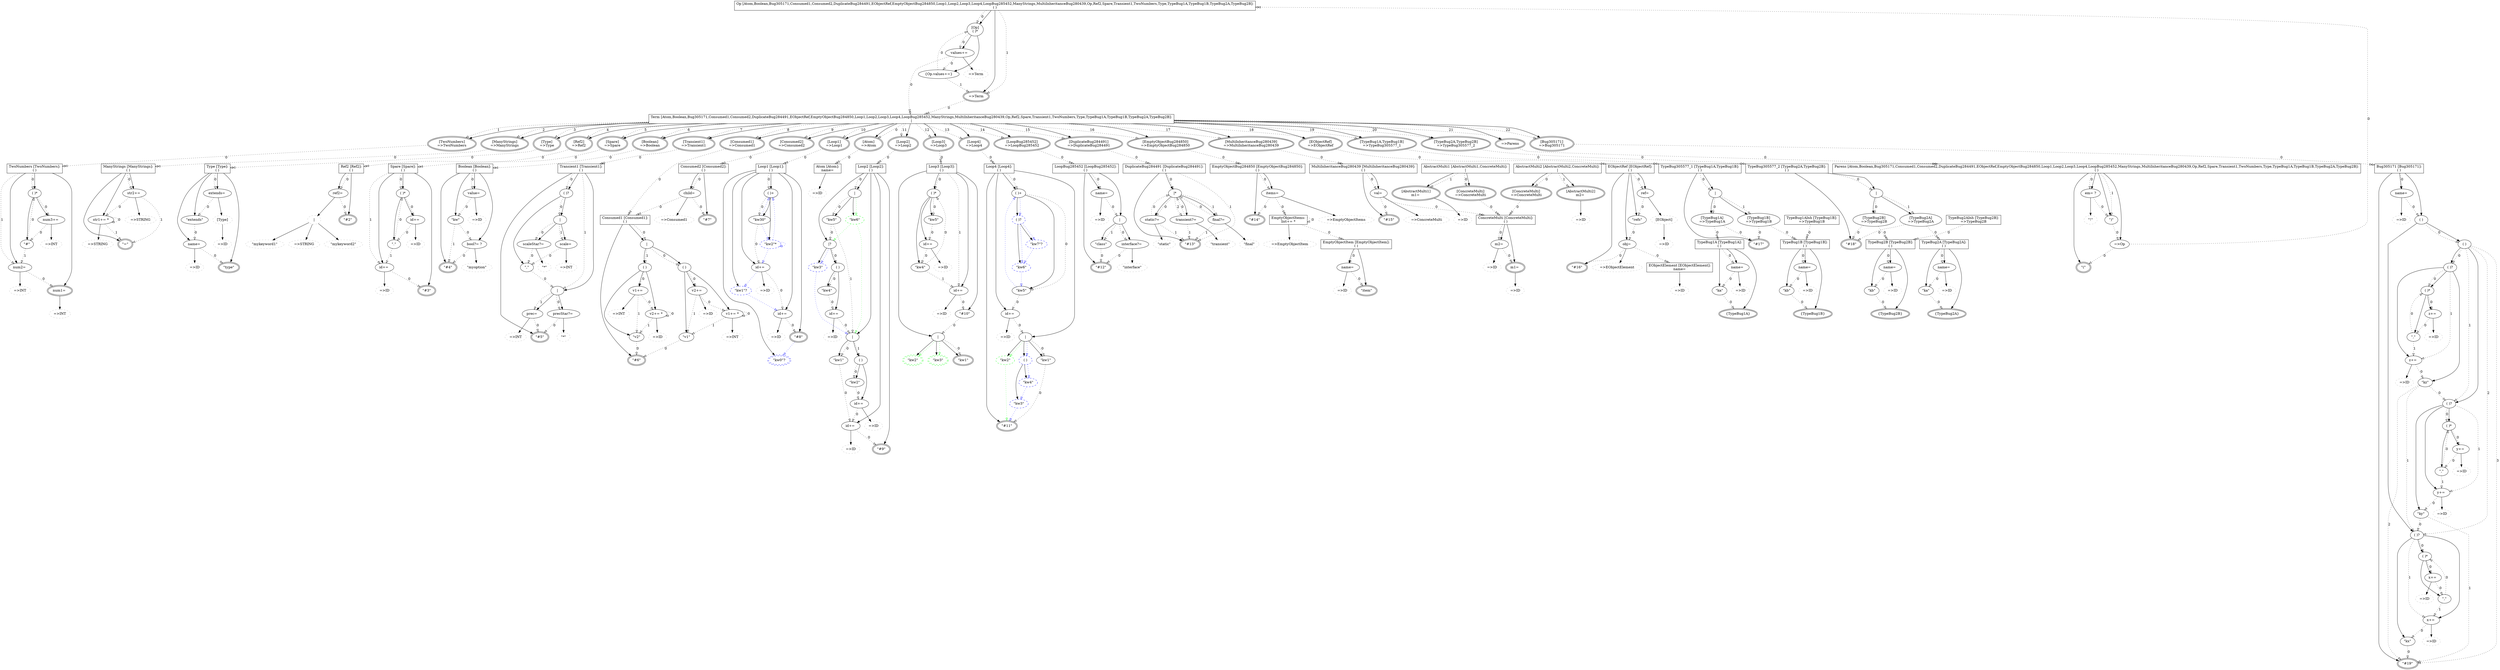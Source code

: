 ## This is a Graphviz .dot file (http://www.graphviz.org/)
## You can use the command 'dot -Tpdf this.dot > out.pdf' to render it.
digraph G {
group257611764 [label="Op \[Atom,Boolean,Bug305171,Consumed1,Consumed2,DuplicateBug284491,EObjectRef,EmptyObjectBug284850,Loop1,Loop2,Loop3,Loop4,LoopBug285452,ManyStrings,MultiInheritanceBug280439,Op,Ref2,Spare,Transient1,TwoNumbers,Type,TypeBug1A,TypeBug1B,TypeBug2A,TypeBug2B\]:\n( )",shape=record];
rulecall353885196 [peripheries=2,label="=\>Term"];
group1366270629 [label="\[Op\]\n( )*"];
action2015307879 [label="{Op.values+=}"];
assignment1784893291 [label="values+= "];
rulecall502476894 [style=dashed,color=grey,label="=\>Term"];
alternatives829851157 [label="Term \[Atom,Boolean,Bug305171,Consumed1,Consumed2,DuplicateBug284491,EObjectRef,EmptyObjectBug284850,Loop1,Loop2,Loop3,Loop4,LoopBug285452,ManyStrings,MultiInheritanceBug280439,Op,Ref2,Spare,Transient1,TwoNumbers,Type,TypeBug1A,TypeBug1B,TypeBug2A,TypeBug2B\]:\n\|",shape=record];
rulecall1549592081 [peripheries=2,label="\[Atom\]\n=\>Atom"];
rulecall1459918198 [peripheries=2,label="\[TwoNumbers\]\n=\>TwoNumbers"];
rulecall1844486811 [peripheries=2,label="\[ManyStrings\]\n=\>ManyStrings"];
rulecall1363388032 [peripheries=2,label="\[Type\]\n=\>Type"];
rulecall812140334 [peripheries=2,label="\[Ref2\]\n=\>Ref2"];
rulecall236533206 [peripheries=2,label="\[Spare\]\n=\>Spare"];
rulecall421362645 [peripheries=2,label="\[Boolean\]\n=\>Boolean"];
rulecall1588390356 [peripheries=2,label="\[Transient1\]\n=\>Transient1"];
rulecall707497435 [peripheries=2,label="\[Consumed1\]\n=\>Consumed1"];
rulecall292436606 [peripheries=2,label="\[Consumed2\]\n=\>Consumed2"];
rulecall1539452706 [peripheries=2,label="\[Loop1\]\n=\>Loop1"];
rulecall698650686 [peripheries=2,label="\[Loop2\]\n=\>Loop2"];
rulecall1928981453 [peripheries=2,label="\[Loop3\]\n=\>Loop3"];
rulecall1978145459 [peripheries=2,label="\[Loop4\]\n=\>Loop4"];
rulecall1496390206 [peripheries=2,label="\[LoopBug285452\]\n=\>LoopBug285452"];
rulecall649202225 [peripheries=2,label="\[DuplicateBug284491\]\n=\>DuplicateBug284491"];
rulecall1924868815 [peripheries=2,label="\[EmptyObjectBug284850\]\n=\>EmptyObjectBug284850"];
rulecall1576515297 [peripheries=2,label="\[MultiInheritanceBug280439\]\n=\>MultiInheritanceBug280439"];
rulecall839359993 [peripheries=2,label="\[EObjectRef\]\n=\>EObjectRef"];
rulecall303325208 [peripheries=2,label="\[TypeBug1A,TypeBug1B\]\n=\>TypeBug305577_1"];
rulecall2008076525 [peripheries=2,label="\[TypeBug2A,TypeBug2B\]\n=\>TypeBug305577_2"];
rulecall2036643070 [peripheries=2,label="=\>Parens"];
rulecall1118227957 [peripheries=2,label="\[Bug305171\]\n=\>Bug305171"];
assignment222547189 [peripheries=2,label="Atom \[Atom\]:\nname= ",shape=record];
rulecall1581576096 [style=dashed,color=grey,label="=\>ID"];
group1275697203 [label="Parens \[Atom,Boolean,Bug305171,Consumed1,Consumed2,DuplicateBug284491,EObjectRef,EmptyObjectBug284850,Loop1,Loop2,Loop3,Loop4,LoopBug285452,ManyStrings,MultiInheritanceBug280439,Op,Ref2,Spare,Transient1,TwoNumbers,Type,TypeBug1A,TypeBug1B,TypeBug2A,TypeBug2B\]:\n( )",shape=record];
keyword166159173 [peripheries=2,label="\"(\""];
rulecall908479511 [label="=\>Op"];
keyword206411207 [label="\")\""];
assignment967066144 [label="em= ?"];
keyword1324441712 [style=dashed,color=grey,label="\"!\""];
group689403237 [label="TwoNumbers \[TwoNumbers\]:\n( )",shape=record];
assignment1125928694 [peripheries=2,label="num1= "];
rulecall2005146341 [style=dashed,color=grey,label="=\>INT"];
assignment33680816 [label="num2= "];
rulecall1285275351 [style=dashed,color=grey,label="=\>INT"];
group84819084 [label="( )*"];
keyword1772686827 [label="\"#\""];
assignment1506866558 [label="num3+= "];
rulecall631591235 [style=dashed,color=grey,label="=\>INT"];
group134240757 [label="ManyStrings \[ManyStrings\]:\n( )",shape=record];
keyword1326573549 [peripheries=2,label="\"=\""];
assignment546414889 [label="str1+= *"];
rulecall954964851 [style=dashed,color=grey,label="=\>STRING"];
assignment1948956726 [label="str2+= "];
rulecall547626191 [style=dashed,color=grey,label="=\>STRING"];
group1918577120 [label="Type \[Type\]:\n( )",shape=record];
keyword1058696135 [peripheries=2,label="\"type\""];
assignment1603925550 [label="name= "];
rulecall1961981706 [style=dashed,color=grey,label="=\>ID"];
keyword415133057 [label="\"extends\""];
assignment2114403543 [label="extends= "];
crossreference220956645 [style=dashed,color=grey,label="\[Type\]"];
rulecall1770243149 [style=dashed,color=grey,label="=\>ID"];
group2010814733 [label="Ref2 \[Ref2\]:\n( )",shape=record];
keyword813064692 [peripheries=2,label="\"#2\""];
assignment739832583 [label="ref2= "];
alternatives435906351 [style=dashed,color=grey,label="\|"];
keyword1211321340 [style=dashed,color=grey,label="\"mykeyword1\""];
rulecall532787820 [style=dashed,color=grey,label="=\>STRING"];
keyword1705566397 [style=dashed,color=grey,label="\"mykeyword2\""];
group843293996 [label="Spare \[Spare\]:\n( )",shape=record];
keyword1997604219 [peripheries=2,label="\"#3\""];
assignment2122255182 [label="id+= "];
rulecall1186950851 [style=dashed,color=grey,label="=\>ID"];
group1107355774 [label="( )*"];
keyword1235208716 [label="\".\""];
assignment428474263 [label="id+= "];
rulecall854269850 [style=dashed,color=grey,label="=\>ID"];
group1173373048 [label="Boolean \[Boolean\]:\n( )",shape=record];
keyword538487335 [peripheries=2,label="\"#4\""];
assignment860550887 [label="bool?= ?"];
keyword2123878911 [style=dashed,color=grey,label="\"myoption\""];
keyword559676743 [label="\"kw\""];
assignment508645741 [label="value= "];
rulecall1824053927 [style=dashed,color=grey,label="=\>ID"];
group24559530 [label="Transient1 \[Transient1\]:\n( )",shape=record];
keyword455160486 [peripheries=2,label="\"#5\""];
alternatives545537588 [label="\|"];
assignment1242552473 [label="precStar?= "];
keyword1448430283 [style=dashed,color=grey,label="\"*\""];
assignment2040627636 [label="prec= "];
rulecall1514835662 [style=dashed,color=grey,label="=\>INT"];
group1424336049 [label="( )?"];
keyword815762434 [label="\",\""];
alternatives983625790 [label="\|"];
assignment469537924 [label="scaleStar?= "];
keyword1668969590 [style=dashed,color=grey,label="\"*\""];
assignment2087985663 [label="scale= "];
rulecall744762414 [style=dashed,color=grey,label="=\>INT"];
group1352324286 [label="Consumed1 \[Consumed1\]:\n( )",shape=record];
keyword1694838601 [peripheries=2,label="\"#6\""];
alternatives929273199 [label="\|"];
group1793574609 [label="( )"];
keyword380500524 [label="\"v1\""];
assignment2013489749 [label="v1+= *"];
rulecall674902017 [style=dashed,color=grey,label="=\>INT"];
assignment69576265 [label="v2+= "];
rulecall1137181887 [style=dashed,color=grey,label="=\>ID"];
group11516509 [label="( )"];
keyword284438533 [label="\"v2\""];
assignment259825909 [label="v2+= *"];
rulecall1059798212 [style=dashed,color=grey,label="=\>ID"];
assignment799180866 [label="v1+= "];
rulecall1470086524 [style=dashed,color=grey,label="=\>INT"];
group1602099413 [label="Consumed2 \[Consumed2\]:\n( )",shape=record];
keyword1334868205 [peripheries=2,label="\"#7\""];
assignment368261226 [label="child= "];
rulecall318554728 [style=dashed,color=grey,label="=\>Consumed1"];
group695071624 [label="Loop1 \[Loop1\]:\n( )",shape=record];
keyword1905228535 [peripheries=2,style=dashed,color=blue,label="\"kw0\"?"];
keyword47327328 [peripheries=2,label="\"#8\""];
assignment861452306 [label="id+= "];
rulecall94158868 [style=dashed,color=grey,label="=\>ID"];
keyword1980130284 [style=dashed,color=blue,label="\"kw1\"?"];
assignment495605629 [label="id+= "];
rulecall1702223537 [style=dashed,color=grey,label="=\>ID"];
group493841025 [label="( )+"];
keyword2109295167 [style=dashed,color=blue,label="\"kw2\"*"];
keyword263827093 [label="\"kw30\""];
group570074053 [label="Loop2 \[Loop2\]:\n( )",shape=record];
keyword1310059504 [peripheries=2,label="\"#9\""];
assignment20251037 [label="id+= "];
rulecall1056762633 [style=dashed,color=grey,label="=\>ID"];
alternatives1319812141 [label="\|"];
keyword724063924 [label="\"kw1\""];
group1700026766 [label="( )"];
assignment79932827 [label="id+= "];
rulecall1253744014 [style=dashed,color=grey,label="=\>ID"];
keyword566098934 [label="\"kw2\""];
alternatives1072227528 [label="\|?"];
keyword1392781119 [style=dashed,color=blue,label="\"kw3\""];
group900514733 [label="( )"];
assignment1633857122 [label="id+= "];
rulecall363255265 [style=dashed,color=grey,label="=\>ID"];
keyword2082714081 [label="\"kw4\""];
alternatives192113267 [label="\|"];
keyword1179757028 [label="\"kw5\""];
keyword459856845 [style=dashed,color=green,label="\"kw6\""];
group545020261 [label="Loop3 \[Loop3\]:\n( )",shape=record];
alternatives1137772172 [label="\|"];
keyword1342501916 [peripheries=2,label="\"kw1\""];
keyword1966506830 [peripheries=2,style=dashed,color=green,label="\"kw2\""];
keyword1306964480 [peripheries=2,style=dashed,color=green,label="\"kw3\""];
keyword1689273844 [label="\"#10\""];
assignment1891682768 [label="id+= "];
rulecall16887941 [style=dashed,color=grey,label="=\>ID"];
group367782983 [label="( )*"];
keyword870659215 [label="\"kw4\""];
assignment215855847 [label="id+= "];
rulecall789340746 [style=dashed,color=grey,label="=\>ID"];
keyword1443430503 [label="\"kw5\""];
group1509676462 [label="Loop4 \[Loop4\]:\n( )",shape=record];
keyword613007529 [peripheries=2,label="\"#11\""];
alternatives1338485244 [label="\|"];
keyword1030293583 [label="\"kw1\""];
keyword983603720 [style=dashed,color=green,label="\"kw2\""];
group98607434 [style=dashed,color=blue,label="( )"];
keyword1585251401 [style=dashed,color=blue,label="\"kw3\""];
keyword1638171925 [style=dashed,color=blue,label="\"kw4\""];
assignment2015188935 [label="id+= "];
rulecall1315833708 [style=dashed,color=grey,label="=\>ID"];
group430533550 [label="( )+"];
keyword1104968107 [label="\"kw5\""];
group1907878740 [style=dashed,color=blue,label="( )?"];
keyword1639649823 [style=dashed,color=blue,label="\"kw6\""];
keyword1084416857 [style=dashed,color=blue,label="\"kw7\"?"];
group1707129675 [label="LoopBug285452 \[LoopBug285452\]:\n( )",shape=record];
keyword1346923805 [peripheries=2,label="\"#12\""];
alternatives1123267608 [label="\|"];
assignment229946879 [label="interface?= "];
keyword1394114400 [style=dashed,color=grey,label="\"interface\""];
keyword1834132030 [label="\"class\""];
assignment1276759172 [label="name= "];
rulecall834802980 [style=dashed,color=grey,label="=\>ID"];
group1126406381 [label="DuplicateBug284491 \[DuplicateBug284491\]:\n( )",shape=record];
keyword1443697162 [peripheries=2,label="\"#13\""];
alternatives1947957928 [label="\|*"];
assignment940697381 [label="static?= "];
keyword526273253 [style=dashed,color=grey,label="\"static\""];
assignment1736904825 [label="final?= "];
keyword1414180104 [style=dashed,color=grey,label="\"final\""];
assignment1923486579 [label="transient?= "];
keyword1967594962 [style=dashed,color=grey,label="\"transient\""];
group565039955 [label="EmptyObjectBug284850 \[EmptyObjectBug284850\]:\n( )",shape=record];
keyword453836651 [peripheries=2,label="\"#14\""];
assignment1918162860 [label="items= "];
rulecall538679256 [style=dashed,color=grey,label="=\>EmptyObjectItems"];
assignment1831473725 [peripheries=2,label="EmptyObjectItems:\nlist+= *",shape=record];
rulecall1695783624 [style=dashed,color=grey,label="=\>EmptyObjectItem"];
group151102707 [label="EmptyObjectItem \[EmptyObjectItem\]:\n( )",shape=record];
keyword1257525795 [peripheries=2,label="\"item\""];
assignment1849466438 [label="name= "];
rulecall1304116788 [style=dashed,color=grey,label="=\>ID"];
group1661917073 [label="MultiInheritanceBug280439 \[MultiInheritanceBug280439\]:\n( )",shape=record];
keyword1667933029 [peripheries=2,label="\"#15\""];
assignment1846374112 [label="val= "];
rulecall871001234 [style=dashed,color=grey,label="=\>ConcreteMulti"];
alternatives1697217241 [label="AbstractMulti1 \[AbstractMulti1,ConcreteMulti\]:\n\|",shape=record];
rulecall104886386 [peripheries=2,label="\[ConcreteMulti\]\n=\>ConcreteMulti"];
assignment1888898962 [peripheries=2,label="\[AbstractMulti1\]\nm1= "];
rulecall474100733 [style=dashed,color=grey,label="=\>ID"];
alternatives1666176350 [label="AbstractMulti2 \[AbstractMulti2,ConcreteMulti\]:\n\|",shape=record];
rulecall239157570 [peripheries=2,label="\[ConcreteMulti\]\n=\>ConcreteMulti"];
assignment1579375453 [peripheries=2,label="\[AbstractMulti2\]\nm2= "];
rulecall1665361651 [style=dashed,color=grey,label="=\>ID"];
group66553863 [label="ConcreteMulti \[ConcreteMulti\]:\n( )",shape=record];
assignment1879279001 [peripheries=2,label="m1= "];
rulecall2000173378 [style=dashed,color=grey,label="=\>ID"];
assignment204953908 [label="m2= "];
rulecall96561968 [style=dashed,color=grey,label="=\>ID"];
group1480628123 [label="EObjectRef \[EObjectRef\]:\n( )",shape=record];
keyword2023845472 [peripheries=2,label="\"#16\""];
assignment777363071 [label="obj= "];
rulecall1998109596 [style=dashed,color=grey,label="=\>EObjectElement"];
keyword2026191833 [label="\"refs\""];
assignment1557946752 [label="ref= "];
crossreference142952993 [style=dashed,color=grey,label="\[EObject\]"];
rulecall1090203417 [style=dashed,color=grey,label="=\>ID"];
assignment211101771 [peripheries=2,label="EObjectElement \[EObjectElement\]:\nname= ",shape=record];
rulecall344480353 [style=dashed,color=grey,label="=\>ID"];
group1486911496 [label="TypeBug305577_1 \[TypeBug1A,TypeBug1B\]:\n( )",shape=record];
keyword254313133 [peripheries=2,label="\"#17\""];
alternatives748368801 [label="\|"];
rulecall22717928 [label="\[TypeBug1A\]\n=\>TypeBug1A"];
rulecall1715610377 [label="\[TypeBug1B\]\n=\>TypeBug1B"];
group657223555 [label="TypeBug305577_2 \[TypeBug2A,TypeBug2B\]:\n( )",shape=record];
keyword1447892364 [peripheries=2,label="\"#18\""];
alternatives1589757591 [label="\|"];
rulecall64295963 [label="\[TypeBug2B\]\n=\>TypeBug2B"];
rulecall437975700 [label="\[TypeBug2A\]\n=\>TypeBug2A"];
rulecall1958709557 [peripheries=2,label="TypeBug1AInh \[TypeBug1B\]:\n=\>TypeBug1B",shape=record];
group1594852359 [label="TypeBug1A \[TypeBug1A\]:\n( )",shape=record];
action1940199506 [peripheries=2,label="{TypeBug1A}"];
keyword1236314497 [label="\"ka\""];
assignment1833466354 [label="name= "];
rulecall826160875 [style=dashed,color=grey,label="=\>ID"];
group317661897 [label="TypeBug1B \[TypeBug1B\]:\n( )",shape=record];
action299156437 [peripheries=2,label="{TypeBug1B}"];
keyword68226541 [label="\"kb\""];
assignment2074690736 [label="name= "];
rulecall635223613 [style=dashed,color=grey,label="=\>ID"];
rulecall1646600475 [peripheries=2,label="TypeBug2AInh \[TypeBug2B\]:\n=\>TypeBug2B",shape=record];
group938422227 [label="TypeBug2A \[TypeBug2A\]:\n( )",shape=record];
action942465621 [peripheries=2,label="{TypeBug2A}"];
keyword402257208 [label="\"ka\""];
assignment458374100 [label="name= "];
rulecall869656911 [style=dashed,color=grey,label="=\>ID"];
group1108871177 [label="TypeBug2B \[TypeBug2B\]:\n( )",shape=record];
action934783173 [peripheries=2,label="{TypeBug2B}"];
keyword2082781507 [label="\"kb\""];
assignment1325342049 [label="name= "];
rulecall1323430859 [style=dashed,color=grey,label="=\>ID"];
group2047132842 [label="Bug305171 \[Bug305171\]:\n( )",shape=record];
keyword1326166907 [peripheries=2,label="\"#19\""];
group154433736 [label="( )"];
group1407555376 [label="( )?"];
keyword103349080 [label="\"kx\""];
assignment1821200784 [label="x+= "];
rulecall837155997 [style=dashed,color=grey,label="=\>ID"];
group1915470082 [label="( )*"];
keyword378315997 [label="\",\""];
assignment1805366459 [label="x+= "];
rulecall997627950 [style=dashed,color=grey,label="=\>ID"];
group1728123521 [label="( )"];
group2003175419 [label="( )?"];
keyword1268133114 [label="\"ky\""];
assignment1885534170 [label="y+= "];
rulecall1904100058 [style=dashed,color=grey,label="=\>ID"];
group408367212 [label="( )*"];
keyword69996272 [label="\",\""];
assignment1753788595 [label="y+= "];
rulecall1711861090 [style=dashed,color=grey,label="=\>ID"];
group1410920771 [label="( )?"];
keyword830968023 [label="\"kz\""];
assignment993406120 [label="z+= "];
rulecall1638787062 [style=dashed,color=grey,label="=\>ID"];
group1616378259 [label="( )*"];
keyword801264463 [label="\",\""];
assignment2129362951 [label="z+= "];
rulecall388140202 [style=dashed,color=grey,label="=\>ID"];
assignment1564539075 [label="name= "];
rulecall1418459657 [style=dashed,color=grey,label="=\>ID"];
rulecall353885196->alternatives829851157 [style=dotted,label=0,arrowhead=onormalonormal];
group257611764->rulecall353885196 [];
action2015307879->group1366270629 [style=dotted,label=0,arrowhead=onormal];
action2015307879->rulecall353885196 [style=dotted,label=1,arrowhead=onormal];
group1366270629->action2015307879 [];
assignment1784893291->rulecall502476894 [];
assignment1784893291->alternatives829851157 [style=dotted,label=0,arrowhead=onormalonormal];
assignment1784893291->action2015307879 [style=dotted,label=0,arrowtail=odot,arrowhead=onormal];
group1366270629->assignment1784893291 [];
group1366270629->assignment1784893291 [style=dotted,label=0,arrowhead=onormal];
group257611764->group1366270629 [];
group257611764->group1366270629 [style=dotted,label=0,arrowhead=onormal];
group257611764->rulecall353885196 [style=dotted,label=1,arrowhead=onormal];
rulecall1549592081->assignment222547189 [style=dotted,label=0,arrowhead=onormalonormal];
alternatives829851157->rulecall1549592081 [];
rulecall1459918198->group689403237 [style=dotted,label=0,arrowhead=onormalonormal];
alternatives829851157->rulecall1459918198 [];
rulecall1844486811->group134240757 [style=dotted,label=0,arrowhead=onormalonormal];
alternatives829851157->rulecall1844486811 [];
rulecall1363388032->group1918577120 [style=dotted,label=0,arrowhead=onormalonormal];
alternatives829851157->rulecall1363388032 [];
rulecall812140334->group2010814733 [style=dotted,label=0,arrowhead=onormalonormal];
alternatives829851157->rulecall812140334 [];
rulecall236533206->group843293996 [style=dotted,label=0,arrowhead=onormalonormal];
alternatives829851157->rulecall236533206 [];
rulecall421362645->group1173373048 [style=dotted,label=0,arrowhead=onormalonormal];
alternatives829851157->rulecall421362645 [];
rulecall1588390356->group24559530 [style=dotted,label=0,arrowhead=onormalonormal];
alternatives829851157->rulecall1588390356 [];
rulecall707497435->group1352324286 [style=dotted,label=0,arrowhead=onormalonormal];
alternatives829851157->rulecall707497435 [];
rulecall292436606->group1602099413 [style=dotted,label=0,arrowhead=onormalonormal];
alternatives829851157->rulecall292436606 [];
rulecall1539452706->group695071624 [style=dotted,label=0,arrowhead=onormalonormal];
alternatives829851157->rulecall1539452706 [];
rulecall698650686->group570074053 [style=dotted,label=0,arrowhead=onormalonormal];
alternatives829851157->rulecall698650686 [];
rulecall1928981453->group545020261 [style=dotted,label=0,arrowhead=onormalonormal];
alternatives829851157->rulecall1928981453 [];
rulecall1978145459->group1509676462 [style=dotted,label=0,arrowhead=onormalonormal];
alternatives829851157->rulecall1978145459 [];
rulecall1496390206->group1707129675 [style=dotted,label=0,arrowhead=onormalonormal];
alternatives829851157->rulecall1496390206 [];
rulecall649202225->group1126406381 [style=dotted,label=0,arrowhead=onormalonormal];
alternatives829851157->rulecall649202225 [];
rulecall1924868815->group565039955 [style=dotted,label=0,arrowhead=onormalonormal];
alternatives829851157->rulecall1924868815 [];
rulecall1576515297->group1661917073 [style=dotted,label=0,arrowhead=onormalonormal];
alternatives829851157->rulecall1576515297 [];
rulecall839359993->group1480628123 [style=dotted,label=0,arrowhead=onormalonormal];
alternatives829851157->rulecall839359993 [];
rulecall303325208->group1486911496 [style=dotted,label=0,arrowhead=onormalonormal];
alternatives829851157->rulecall303325208 [];
rulecall2008076525->group657223555 [style=dotted,label=0,arrowhead=onormalonormal];
alternatives829851157->rulecall2008076525 [];
rulecall2036643070->group1275697203 [style=dotted,label=0,arrowhead=onormalonormal];
alternatives829851157->rulecall2036643070 [];
rulecall1118227957->group2047132842 [style=dotted,label=0,arrowhead=onormalonormal];
alternatives829851157->rulecall1118227957 [];
alternatives829851157->rulecall1549592081 [style=dotted,label=0,arrowhead=onormal];
alternatives829851157->rulecall1459918198 [style=dotted,label=1,arrowhead=onormal];
alternatives829851157->rulecall1844486811 [style=dotted,label=2,arrowhead=onormal];
alternatives829851157->rulecall1363388032 [style=dotted,label=3,arrowhead=onormal];
alternatives829851157->rulecall812140334 [style=dotted,label=4,arrowhead=onormal];
alternatives829851157->rulecall236533206 [style=dotted,label=5,arrowhead=onormal];
alternatives829851157->rulecall421362645 [style=dotted,label=6,arrowhead=onormal];
alternatives829851157->rulecall1588390356 [style=dotted,label=7,arrowhead=onormal];
alternatives829851157->rulecall707497435 [style=dotted,label=8,arrowhead=onormal];
alternatives829851157->rulecall292436606 [style=dotted,label=9,arrowhead=onormal];
alternatives829851157->rulecall1539452706 [style=dotted,label=10,arrowhead=onormal];
alternatives829851157->rulecall698650686 [style=dotted,label=11,arrowhead=onormal];
alternatives829851157->rulecall1928981453 [style=dotted,label=12,arrowhead=onormal];
alternatives829851157->rulecall1978145459 [style=dotted,label=13,arrowhead=onormal];
alternatives829851157->rulecall1496390206 [style=dotted,label=14,arrowhead=onormal];
alternatives829851157->rulecall649202225 [style=dotted,label=15,arrowhead=onormal];
alternatives829851157->rulecall1924868815 [style=dotted,label=16,arrowhead=onormal];
alternatives829851157->rulecall1576515297 [style=dotted,label=17,arrowhead=onormal];
alternatives829851157->rulecall839359993 [style=dotted,label=18,arrowhead=onormal];
alternatives829851157->rulecall303325208 [style=dotted,label=19,arrowhead=onormal];
alternatives829851157->rulecall2008076525 [style=dotted,label=20,arrowhead=onormal];
alternatives829851157->rulecall2036643070 [style=dotted,label=21,arrowhead=onormal];
alternatives829851157->rulecall1118227957 [style=dotted,label=22,arrowhead=onormal];
assignment222547189->rulecall1581576096 [];
group1275697203->keyword166159173 [];
rulecall908479511->group257611764 [style=dotted,label=0,arrowhead=onormalonormal];
rulecall908479511->keyword166159173 [style=dotted,label=0,arrowtail=odot,arrowhead=onormal];
group1275697203->rulecall908479511 [];
keyword206411207->rulecall908479511 [style=dotted,label=0,arrowhead=onormal];
group1275697203->keyword206411207 [];
assignment967066144->keyword1324441712 [];
assignment967066144->keyword206411207 [style=dotted,label=0,arrowhead=onormal];
group1275697203->assignment967066144 [];
group1275697203->assignment967066144 [style=dotted,label=0,arrowhead=onormal];
group1275697203->keyword206411207 [style=dotted,label=1,arrowhead=onormal];
assignment1125928694->rulecall2005146341 [];
group689403237->assignment1125928694 [];
assignment33680816->rulecall1285275351 [];
assignment33680816->assignment1125928694 [style=dotted,label=0,arrowhead=onormal];
group689403237->assignment33680816 [];
keyword1772686827->group84819084 [style=dotted,label=0,arrowhead=onormal];
keyword1772686827->assignment33680816 [style=dotted,label=1,arrowhead=onormal];
group84819084->keyword1772686827 [];
assignment1506866558->rulecall631591235 [];
assignment1506866558->keyword1772686827 [style=dotted,label=0,arrowhead=onormal];
group84819084->assignment1506866558 [];
group84819084->assignment1506866558 [style=dotted,label=0,arrowhead=onormal];
group689403237->group84819084 [];
group689403237->group84819084 [style=dotted,label=0,arrowhead=onormal];
group689403237->assignment33680816 [style=dotted,label=1,arrowhead=onormal];
group134240757->keyword1326573549 [];
assignment546414889->rulecall954964851 [];
assignment546414889->assignment546414889 [style=dotted,label=0,arrowhead=onormal];
assignment546414889->keyword1326573549 [style=dotted,label=1,arrowhead=onormal];
group134240757->assignment546414889 [];
assignment1948956726->rulecall547626191 [];
assignment1948956726->assignment546414889 [style=dotted,label=0,arrowhead=onormal];
assignment1948956726->keyword1326573549 [style=dotted,label=1,arrowhead=onormal];
group134240757->assignment1948956726 [];
group134240757->assignment1948956726 [style=dotted,label=0,arrowhead=onormal];
group1918577120->keyword1058696135 [];
assignment1603925550->rulecall1961981706 [];
assignment1603925550->keyword1058696135 [style=dotted,label=0,arrowhead=onormal];
group1918577120->assignment1603925550 [];
keyword415133057->assignment1603925550 [style=dotted,label=0,arrowhead=onormal];
group1918577120->keyword415133057 [];
crossreference220956645->rulecall1770243149 [];
assignment2114403543->crossreference220956645 [];
assignment2114403543->keyword415133057 [style=dotted,label=0,arrowhead=onormal];
group1918577120->assignment2114403543 [];
group1918577120->assignment2114403543 [style=dotted,label=0,arrowhead=onormal];
group2010814733->keyword813064692 [];
alternatives435906351->keyword1211321340 [];
alternatives435906351->rulecall532787820 [];
alternatives435906351->keyword1705566397 [];
assignment739832583->alternatives435906351 [];
assignment739832583->keyword813064692 [style=dotted,label=0,arrowhead=onormal];
group2010814733->assignment739832583 [];
group2010814733->assignment739832583 [style=dotted,label=0,arrowhead=onormal];
group843293996->keyword1997604219 [];
assignment2122255182->rulecall1186950851 [];
assignment2122255182->keyword1997604219 [style=dotted,label=0,arrowhead=onormal];
group843293996->assignment2122255182 [];
keyword1235208716->group1107355774 [style=dotted,label=0,arrowhead=onormal];
keyword1235208716->assignment2122255182 [style=dotted,label=1,arrowhead=onormal];
group1107355774->keyword1235208716 [];
assignment428474263->rulecall854269850 [];
assignment428474263->keyword1235208716 [style=dotted,label=0,arrowhead=onormal];
group1107355774->assignment428474263 [];
group1107355774->assignment428474263 [style=dotted,label=0,arrowhead=onormal];
group843293996->group1107355774 [];
group843293996->group1107355774 [style=dotted,label=0,arrowhead=onormal];
group843293996->assignment2122255182 [style=dotted,label=1,arrowhead=onormal];
group1173373048->keyword538487335 [];
assignment860550887->keyword2123878911 [];
assignment860550887->keyword538487335 [style=dotted,label=0,arrowhead=onormal];
group1173373048->assignment860550887 [];
keyword559676743->assignment860550887 [style=dotted,label=0,arrowhead=onormal];
keyword559676743->keyword538487335 [style=dotted,label=1,arrowhead=onormal];
group1173373048->keyword559676743 [];
assignment508645741->rulecall1824053927 [];
assignment508645741->keyword559676743 [style=dotted,label=0,arrowhead=onormal];
group1173373048->assignment508645741 [];
group1173373048->assignment508645741 [style=dotted,label=0,arrowhead=onormal];
group24559530->keyword455160486 [];
assignment1242552473->keyword1448430283 [];
assignment1242552473->keyword455160486 [style=dotted,label=0,arrowhead=onormal];
alternatives545537588->assignment1242552473 [];
assignment2040627636->rulecall1514835662 [];
assignment2040627636->keyword455160486 [style=dotted,label=0,arrowhead=onormal];
alternatives545537588->assignment2040627636 [];
alternatives545537588->assignment1242552473 [style=dotted,label=0,arrowhead=onormal];
alternatives545537588->assignment2040627636 [style=dotted,label=1,arrowhead=onormal];
group24559530->alternatives545537588 [];
keyword815762434->alternatives545537588 [style=dotted,label=0,arrowhead=onormal];
group1424336049->keyword815762434 [];
assignment469537924->keyword1668969590 [];
assignment469537924->keyword815762434 [style=dotted,label=0,arrowhead=onormal];
alternatives983625790->assignment469537924 [];
assignment2087985663->rulecall744762414 [];
assignment2087985663->keyword815762434 [style=dotted,label=0,arrowhead=onormal];
alternatives983625790->assignment2087985663 [];
alternatives983625790->assignment469537924 [style=dotted,label=0,arrowhead=onormal];
alternatives983625790->assignment2087985663 [style=dotted,label=1,arrowhead=onormal];
group1424336049->alternatives983625790 [];
group1424336049->alternatives983625790 [style=dotted,label=0,arrowhead=onormal];
group24559530->group1424336049 [];
group24559530->group1424336049 [style=dotted,label=0,arrowhead=onormal];
group24559530->alternatives545537588 [style=dotted,label=1,arrowhead=onormal];
group1352324286->keyword1694838601 [];
keyword380500524->keyword1694838601 [style=dotted,label=0,arrowhead=onormal];
group1793574609->keyword380500524 [];
assignment2013489749->rulecall674902017 [];
assignment2013489749->assignment2013489749 [style=dotted,label=0,arrowhead=onormal];
assignment2013489749->keyword380500524 [style=dotted,label=1,arrowhead=onormal];
group1793574609->assignment2013489749 [];
assignment69576265->rulecall1137181887 [];
assignment69576265->assignment2013489749 [style=dotted,label=0,arrowhead=onormal];
assignment69576265->keyword380500524 [style=dotted,label=1,arrowhead=onormal];
group1793574609->assignment69576265 [];
group1793574609->assignment69576265 [style=dotted,label=0,arrowhead=onormal];
alternatives929273199->group1793574609 [];
keyword284438533->keyword1694838601 [style=dotted,label=0,arrowhead=onormal];
group11516509->keyword284438533 [];
assignment259825909->rulecall1059798212 [];
assignment259825909->assignment259825909 [style=dotted,label=0,arrowhead=onormal];
assignment259825909->keyword284438533 [style=dotted,label=1,arrowhead=onormal];
group11516509->assignment259825909 [];
assignment799180866->rulecall1470086524 [];
assignment799180866->assignment259825909 [style=dotted,label=0,arrowhead=onormal];
assignment799180866->keyword284438533 [style=dotted,label=1,arrowhead=onormal];
group11516509->assignment799180866 [];
group11516509->assignment799180866 [style=dotted,label=0,arrowhead=onormal];
alternatives929273199->group11516509 [];
alternatives929273199->group1793574609 [style=dotted,label=0,arrowhead=onormal];
alternatives929273199->group11516509 [style=dotted,label=1,arrowhead=onormal];
group1352324286->alternatives929273199 [];
group1352324286->alternatives929273199 [style=dotted,label=0,arrowhead=onormal];
group1602099413->keyword1334868205 [];
assignment368261226->rulecall318554728 [];
assignment368261226->group1352324286 [style=dotted,label=0,arrowhead=onormalonormal];
assignment368261226->keyword1334868205 [style=dotted,label=0,arrowtail=odot,arrowhead=onormal];
group1602099413->assignment368261226 [];
group1602099413->assignment368261226 [style=dotted,label=0,arrowhead=onormal];
group695071624->keyword1905228535 [];
keyword47327328->keyword1905228535 [style=dotted,color=blue,arrowhead=onormal];
group695071624->keyword47327328 [];
assignment861452306->rulecall94158868 [];
assignment861452306->keyword47327328 [style=dotted,label=0,arrowhead=onormal];
group695071624->assignment861452306 [];
keyword1980130284->assignment861452306 [style=dotted,color=blue,arrowhead=onormal];
group695071624->keyword1980130284 [];
assignment495605629->rulecall1702223537 [];
assignment495605629->keyword1980130284 [style=dotted,color=blue,arrowhead=onormal];
assignment495605629->assignment861452306 [style=dotted,label=0,arrowhead=onormal];
group695071624->assignment495605629 [];
keyword2109295167->keyword2109295167 [style=dotted,color=blue,arrowhead=onormal];
keyword2109295167->group493841025 [style=dotted,color=blue,arrowhead=onormal];
keyword2109295167->assignment495605629 [style=dotted,color=blue,arrowhead=onormal];
group493841025->keyword2109295167 [];
keyword263827093->keyword2109295167 [style=dotted,color=blue,arrowhead=onormal];
keyword263827093->group493841025 [style=dotted,color=blue,arrowhead=onormal];
keyword263827093->assignment495605629 [style=dotted,label=0,arrowhead=onormal];
group493841025->keyword263827093 [];
group493841025->keyword263827093 [style=dotted,label=0,arrowhead=onormal];
group695071624->group493841025 [];
group695071624->group493841025 [style=dotted,label=0,arrowhead=onormal];
group570074053->keyword1310059504 [];
assignment20251037->rulecall1056762633 [];
assignment20251037->keyword1310059504 [style=dotted,label=0,arrowhead=onormal];
group570074053->assignment20251037 [];
keyword724063924->assignment20251037 [style=dotted,label=0,arrowhead=onormal];
alternatives1319812141->keyword724063924 [];
assignment79932827->rulecall1253744014 [];
assignment79932827->assignment20251037 [style=dotted,label=0,arrowhead=onormal];
group1700026766->assignment79932827 [];
keyword566098934->assignment79932827 [style=dotted,label=0,arrowhead=onormal];
group1700026766->keyword566098934 [];
group1700026766->keyword566098934 [style=dotted,label=0,arrowhead=onormal];
alternatives1319812141->group1700026766 [];
alternatives1319812141->keyword724063924 [style=dotted,label=0,arrowhead=onormal];
alternatives1319812141->group1700026766 [style=dotted,label=1,arrowhead=onormal];
group570074053->alternatives1319812141 [];
keyword1392781119->alternatives1319812141 [style=dotted,color=blue,arrowhead=onormal];
alternatives1072227528->keyword1392781119 [];
assignment1633857122->rulecall363255265 [];
assignment1633857122->alternatives1319812141 [style=dotted,label=0,arrowhead=onormal];
group900514733->assignment1633857122 [];
keyword2082714081->assignment1633857122 [style=dotted,label=0,arrowhead=onormal];
group900514733->keyword2082714081 [];
group900514733->keyword2082714081 [style=dotted,label=0,arrowhead=onormal];
alternatives1072227528->group900514733 [];
alternatives1072227528->keyword1392781119 [style=dotted,color=blue,arrowhead=onormal];
alternatives1072227528->group900514733 [style=dotted,label=0,arrowhead=onormal];
group570074053->alternatives1072227528 [];
keyword1179757028->alternatives1072227528 [style=dotted,label=0,arrowhead=onormal];
keyword1179757028->alternatives1319812141 [style=dotted,label=1,arrowhead=onormal];
alternatives192113267->keyword1179757028 [];
keyword459856845->alternatives1072227528 [style=dotted,color=green,arrowhead=onormal];
keyword459856845->alternatives1319812141 [style=dotted,color=green,arrowhead=onormal];
alternatives192113267->keyword459856845 [];
alternatives192113267->keyword1179757028 [style=dotted,label=0,arrowhead=onormal];
alternatives192113267->keyword459856845 [style=dotted,color=green,arrowhead=onormal];
group570074053->alternatives192113267 [];
group570074053->alternatives192113267 [style=dotted,label=0,arrowhead=onormal];
alternatives1137772172->keyword1342501916 [];
alternatives1137772172->keyword1966506830 [];
alternatives1137772172->keyword1306964480 [];
alternatives1137772172->keyword1342501916 [style=dotted,label=0,arrowhead=onormal];
alternatives1137772172->keyword1966506830 [style=dotted,color=green,arrowhead=onormal];
alternatives1137772172->keyword1306964480 [style=dotted,color=green,arrowhead=onormal];
group545020261->alternatives1137772172 [];
keyword1689273844->alternatives1137772172 [style=dotted,label=0,arrowhead=onormal];
group545020261->keyword1689273844 [];
assignment1891682768->rulecall16887941 [];
assignment1891682768->keyword1689273844 [style=dotted,label=0,arrowhead=onormal];
group545020261->assignment1891682768 [];
keyword870659215->group367782983 [style=dotted,label=0,arrowhead=onormal];
keyword870659215->assignment1891682768 [style=dotted,label=1,arrowhead=onormal];
group367782983->keyword870659215 [];
assignment215855847->rulecall789340746 [];
assignment215855847->keyword870659215 [style=dotted,label=0,arrowhead=onormal];
group367782983->assignment215855847 [];
keyword1443430503->assignment215855847 [style=dotted,label=0,arrowhead=onormal];
group367782983->keyword1443430503 [];
group367782983->keyword1443430503 [style=dotted,label=0,arrowhead=onormal];
group545020261->group367782983 [];
group545020261->group367782983 [style=dotted,label=0,arrowhead=onormal];
group545020261->assignment1891682768 [style=dotted,label=1,arrowhead=onormal];
group1509676462->keyword613007529 [];
keyword1030293583->keyword613007529 [style=dotted,label=0,arrowhead=onormal];
alternatives1338485244->keyword1030293583 [];
keyword983603720->keyword613007529 [style=dotted,color=green,arrowhead=onormal];
alternatives1338485244->keyword983603720 [];
keyword1585251401->keyword613007529 [style=dotted,color=blue,arrowhead=onormal];
group98607434->keyword1585251401 [];
keyword1638171925->keyword1585251401 [style=dotted,color=blue,arrowhead=onormal];
group98607434->keyword1638171925 [];
group98607434->keyword1638171925 [style=dotted,color=blue,arrowhead=onormal];
alternatives1338485244->group98607434 [];
alternatives1338485244->keyword1030293583 [style=dotted,label=0,arrowhead=onormal];
alternatives1338485244->keyword983603720 [style=dotted,color=green,arrowhead=onormal];
alternatives1338485244->group98607434 [style=dotted,color=blue,arrowhead=onormal];
group1509676462->alternatives1338485244 [];
assignment2015188935->rulecall1315833708 [];
assignment2015188935->alternatives1338485244 [style=dotted,label=0,arrowhead=onormal];
group1509676462->assignment2015188935 [];
keyword1104968107->group430533550 [style=dotted,color=blue,arrowhead=onormal];
keyword1104968107->assignment2015188935 [style=dotted,label=0,arrowhead=onormal];
group430533550->keyword1104968107 [];
keyword1639649823->keyword1104968107 [style=dotted,color=blue,arrowhead=onormal];
group1907878740->keyword1639649823 [];
keyword1084416857->keyword1639649823 [style=dotted,color=blue,arrowhead=onormal];
group1907878740->keyword1084416857 [];
group1907878740->keyword1084416857 [style=dotted,color=blue,arrowhead=onormal];
group1907878740->keyword1639649823 [style=dotted,color=blue,arrowhead=onormal];
group430533550->group1907878740 [];
group430533550->group1907878740 [style=dotted,color=blue,arrowhead=onormal];
group430533550->keyword1104968107 [style=dotted,label=0,arrowhead=onormal];
group1509676462->group430533550 [];
group1509676462->group430533550 [style=dotted,label=0,arrowhead=onormal];
group1707129675->keyword1346923805 [];
assignment229946879->keyword1394114400 [];
assignment229946879->keyword1346923805 [style=dotted,label=0,arrowhead=onormal];
alternatives1123267608->assignment229946879 [];
keyword1834132030->keyword1346923805 [style=dotted,label=0,arrowhead=onormal];
alternatives1123267608->keyword1834132030 [];
alternatives1123267608->assignment229946879 [style=dotted,label=0,arrowhead=onormal];
alternatives1123267608->keyword1834132030 [style=dotted,label=1,arrowhead=onormal];
group1707129675->alternatives1123267608 [];
assignment1276759172->rulecall834802980 [];
assignment1276759172->alternatives1123267608 [style=dotted,label=0,arrowhead=onormal];
group1707129675->assignment1276759172 [];
group1707129675->assignment1276759172 [style=dotted,label=0,arrowhead=onormal];
group1126406381->keyword1443697162 [];
assignment940697381->keyword526273253 [];
assignment940697381->alternatives1947957928 [style=dotted,label=0,arrowhead=onormal];
assignment940697381->keyword1443697162 [style=dotted,label=1,arrowhead=onormal];
alternatives1947957928->assignment940697381 [];
assignment1736904825->keyword1414180104 [];
assignment1736904825->alternatives1947957928 [style=dotted,label=0,arrowhead=onormal];
assignment1736904825->keyword1443697162 [style=dotted,label=1,arrowhead=onormal];
alternatives1947957928->assignment1736904825 [];
assignment1923486579->keyword1967594962 [];
assignment1923486579->alternatives1947957928 [style=dotted,label=0,arrowhead=onormal];
assignment1923486579->keyword1443697162 [style=dotted,label=1,arrowhead=onormal];
alternatives1947957928->assignment1923486579 [];
alternatives1947957928->assignment940697381 [style=dotted,label=0,arrowhead=onormal];
alternatives1947957928->assignment1736904825 [style=dotted,label=1,arrowhead=onormal];
alternatives1947957928->assignment1923486579 [style=dotted,label=2,arrowhead=onormal];
group1126406381->alternatives1947957928 [];
group1126406381->alternatives1947957928 [style=dotted,label=0,arrowhead=onormal];
group1126406381->keyword1443697162 [style=dotted,label=1,arrowhead=onormal];
group565039955->keyword453836651 [];
assignment1918162860->rulecall538679256 [];
assignment1918162860->assignment1831473725 [style=dotted,label=0,arrowhead=onormalonormal];
assignment1918162860->keyword453836651 [style=dotted,label=0,arrowtail=odot,arrowhead=onormal];
group565039955->assignment1918162860 [];
group565039955->assignment1918162860 [style=dotted,label=0,arrowhead=onormal];
assignment1831473725->rulecall1695783624 [];
assignment1831473725->group151102707 [style=dotted,label=0,arrowhead=onormalonormal];
assignment1831473725->assignment1831473725 [style=dotted,label=0,arrowtail=odot,arrowhead=onormal];
group151102707->keyword1257525795 [];
assignment1849466438->rulecall1304116788 [];
assignment1849466438->keyword1257525795 [style=dotted,label=0,arrowhead=onormal];
group151102707->assignment1849466438 [];
group151102707->assignment1849466438 [style=dotted,label=0,arrowhead=onormal];
group1661917073->keyword1667933029 [];
assignment1846374112->rulecall871001234 [];
assignment1846374112->group66553863 [style=dotted,label=0,arrowhead=onormalonormal];
assignment1846374112->keyword1667933029 [style=dotted,label=0,arrowtail=odot,arrowhead=onormal];
group1661917073->assignment1846374112 [];
group1661917073->assignment1846374112 [style=dotted,label=0,arrowhead=onormal];
rulecall104886386->group66553863 [style=dotted,label=0,arrowhead=onormalonormal];
alternatives1697217241->rulecall104886386 [];
assignment1888898962->rulecall474100733 [];
alternatives1697217241->assignment1888898962 [];
alternatives1697217241->rulecall104886386 [style=dotted,label=0,arrowhead=onormal];
alternatives1697217241->assignment1888898962 [style=dotted,label=1,arrowhead=onormal];
rulecall239157570->group66553863 [style=dotted,label=0,arrowhead=onormalonormal];
alternatives1666176350->rulecall239157570 [];
assignment1579375453->rulecall1665361651 [];
alternatives1666176350->assignment1579375453 [];
alternatives1666176350->rulecall239157570 [style=dotted,label=0,arrowhead=onormal];
alternatives1666176350->assignment1579375453 [style=dotted,label=1,arrowhead=onormal];
assignment1879279001->rulecall2000173378 [];
group66553863->assignment1879279001 [];
assignment204953908->rulecall96561968 [];
assignment204953908->assignment1879279001 [style=dotted,label=0,arrowhead=onormal];
group66553863->assignment204953908 [];
group66553863->assignment204953908 [style=dotted,label=0,arrowhead=onormal];
group1480628123->keyword2023845472 [];
assignment777363071->rulecall1998109596 [];
assignment777363071->assignment211101771 [style=dotted,label=0,arrowhead=onormalonormal];
assignment777363071->keyword2023845472 [style=dotted,label=0,arrowtail=odot,arrowhead=onormal];
group1480628123->assignment777363071 [];
keyword2026191833->assignment777363071 [style=dotted,label=0,arrowhead=onormal];
group1480628123->keyword2026191833 [];
crossreference142952993->rulecall1090203417 [];
assignment1557946752->crossreference142952993 [];
assignment1557946752->keyword2026191833 [style=dotted,label=0,arrowhead=onormal];
group1480628123->assignment1557946752 [];
group1480628123->assignment1557946752 [style=dotted,label=0,arrowhead=onormal];
assignment211101771->rulecall344480353 [];
group1486911496->keyword254313133 [];
rulecall22717928->group1594852359 [style=dotted,label=0,arrowhead=onormalonormal];
rulecall22717928->keyword254313133 [style=dotted,label=0,arrowtail=odot,arrowhead=onormal];
alternatives748368801->rulecall22717928 [];
rulecall1715610377->group317661897 [style=dotted,label=0,arrowhead=onormalonormal];
rulecall1715610377->keyword254313133 [style=dotted,label=0,arrowtail=odot,arrowhead=onormal];
alternatives748368801->rulecall1715610377 [];
alternatives748368801->rulecall22717928 [style=dotted,label=0,arrowhead=onormal];
alternatives748368801->rulecall1715610377 [style=dotted,label=1,arrowhead=onormal];
group1486911496->alternatives748368801 [];
group1486911496->alternatives748368801 [style=dotted,label=0,arrowhead=onormal];
group657223555->keyword1447892364 [];
rulecall64295963->group1108871177 [style=dotted,label=0,arrowhead=onormalonormal];
rulecall64295963->keyword1447892364 [style=dotted,label=0,arrowtail=odot,arrowhead=onormal];
alternatives1589757591->rulecall64295963 [];
rulecall437975700->group938422227 [style=dotted,label=0,arrowhead=onormalonormal];
rulecall437975700->keyword1447892364 [style=dotted,label=0,arrowtail=odot,arrowhead=onormal];
alternatives1589757591->rulecall437975700 [];
alternatives1589757591->rulecall64295963 [style=dotted,label=0,arrowhead=onormal];
alternatives1589757591->rulecall437975700 [style=dotted,label=1,arrowhead=onormal];
group657223555->alternatives1589757591 [];
group657223555->alternatives1589757591 [style=dotted,label=0,arrowhead=onormal];
rulecall1958709557->group317661897 [style=dotted,label=0,arrowhead=onormalonormal];
group1594852359->action1940199506 [];
keyword1236314497->action1940199506 [style=dotted,label=0,arrowhead=onormal];
group1594852359->keyword1236314497 [];
assignment1833466354->rulecall826160875 [];
assignment1833466354->keyword1236314497 [style=dotted,label=0,arrowhead=onormal];
group1594852359->assignment1833466354 [];
group1594852359->assignment1833466354 [style=dotted,label=0,arrowhead=onormal];
group317661897->action299156437 [];
keyword68226541->action299156437 [style=dotted,label=0,arrowhead=onormal];
group317661897->keyword68226541 [];
assignment2074690736->rulecall635223613 [];
assignment2074690736->keyword68226541 [style=dotted,label=0,arrowhead=onormal];
group317661897->assignment2074690736 [];
group317661897->assignment2074690736 [style=dotted,label=0,arrowhead=onormal];
rulecall1646600475->group1108871177 [style=dotted,label=0,arrowhead=onormalonormal];
group938422227->action942465621 [];
keyword402257208->action942465621 [style=dotted,label=0,arrowhead=onormal];
group938422227->keyword402257208 [];
assignment458374100->rulecall869656911 [];
assignment458374100->keyword402257208 [style=dotted,label=0,arrowhead=onormal];
group938422227->assignment458374100 [];
group938422227->assignment458374100 [style=dotted,label=0,arrowhead=onormal];
group1108871177->action934783173 [];
keyword2082781507->action934783173 [style=dotted,label=0,arrowhead=onormal];
group1108871177->keyword2082781507 [];
assignment1325342049->rulecall1323430859 [];
assignment1325342049->keyword2082781507 [style=dotted,label=0,arrowhead=onormal];
group1108871177->assignment1325342049 [];
group1108871177->assignment1325342049 [style=dotted,label=0,arrowhead=onormal];
group2047132842->keyword1326166907 [];
keyword103349080->keyword1326166907 [style=dotted,label=0,arrowhead=onormal];
group1407555376->keyword103349080 [];
assignment1821200784->rulecall837155997 [];
assignment1821200784->keyword103349080 [style=dotted,label=0,arrowhead=onormal];
group1407555376->assignment1821200784 [];
keyword378315997->group1915470082 [style=dotted,label=0,arrowhead=onormal];
keyword378315997->assignment1821200784 [style=dotted,label=1,arrowhead=onormal];
group1915470082->keyword378315997 [];
assignment1805366459->rulecall997627950 [];
assignment1805366459->keyword378315997 [style=dotted,label=0,arrowhead=onormal];
group1915470082->assignment1805366459 [];
group1915470082->assignment1805366459 [style=dotted,label=0,arrowhead=onormal];
group1407555376->group1915470082 [];
group1407555376->group1915470082 [style=dotted,label=0,arrowhead=onormal];
group1407555376->assignment1821200784 [style=dotted,label=1,arrowhead=onormal];
group154433736->group1407555376 [];
keyword1268133114->group1407555376 [style=dotted,label=0,arrowhead=onormal];
keyword1268133114->keyword1326166907 [style=dotted,label=1,arrowhead=onormal];
group2003175419->keyword1268133114 [];
assignment1885534170->rulecall1904100058 [];
assignment1885534170->keyword1268133114 [style=dotted,label=0,arrowhead=onormal];
group2003175419->assignment1885534170 [];
keyword69996272->group408367212 [style=dotted,label=0,arrowhead=onormal];
keyword69996272->assignment1885534170 [style=dotted,label=1,arrowhead=onormal];
group408367212->keyword69996272 [];
assignment1753788595->rulecall1711861090 [];
assignment1753788595->keyword69996272 [style=dotted,label=0,arrowhead=onormal];
group408367212->assignment1753788595 [];
group408367212->assignment1753788595 [style=dotted,label=0,arrowhead=onormal];
group2003175419->group408367212 [];
group2003175419->group408367212 [style=dotted,label=0,arrowhead=onormal];
group2003175419->assignment1885534170 [style=dotted,label=1,arrowhead=onormal];
group1728123521->group2003175419 [];
keyword830968023->group2003175419 [style=dotted,label=0,arrowhead=onormal];
keyword830968023->group1407555376 [style=dotted,label=1,arrowhead=onormal];
keyword830968023->keyword1326166907 [style=dotted,label=2,arrowhead=onormal];
group1410920771->keyword830968023 [];
assignment993406120->rulecall1638787062 [];
assignment993406120->keyword830968023 [style=dotted,label=0,arrowhead=onormal];
group1410920771->assignment993406120 [];
keyword801264463->group1616378259 [style=dotted,label=0,arrowhead=onormal];
keyword801264463->assignment993406120 [style=dotted,label=1,arrowhead=onormal];
group1616378259->keyword801264463 [];
assignment2129362951->rulecall388140202 [];
assignment2129362951->keyword801264463 [style=dotted,label=0,arrowhead=onormal];
group1616378259->assignment2129362951 [];
group1616378259->assignment2129362951 [style=dotted,label=0,arrowhead=onormal];
group1410920771->group1616378259 [];
group1410920771->group1616378259 [style=dotted,label=0,arrowhead=onormal];
group1410920771->assignment993406120 [style=dotted,label=1,arrowhead=onormal];
group1728123521->group1410920771 [];
group1728123521->group1410920771 [style=dotted,label=0,arrowhead=onormal];
group1728123521->group2003175419 [style=dotted,label=1,arrowhead=onormal];
group1728123521->group1407555376 [style=dotted,label=2,arrowhead=onormal];
group1728123521->keyword1326166907 [style=dotted,label=3,arrowhead=onormal];
group154433736->group1728123521 [];
group154433736->group1728123521 [style=dotted,label=0,arrowhead=onormal];
group2047132842->group154433736 [];
assignment1564539075->rulecall1418459657 [];
assignment1564539075->group154433736 [style=dotted,label=0,arrowhead=onormal];
group2047132842->assignment1564539075 [];
group2047132842->assignment1564539075 [style=dotted,label=0,arrowhead=onormal];
}

